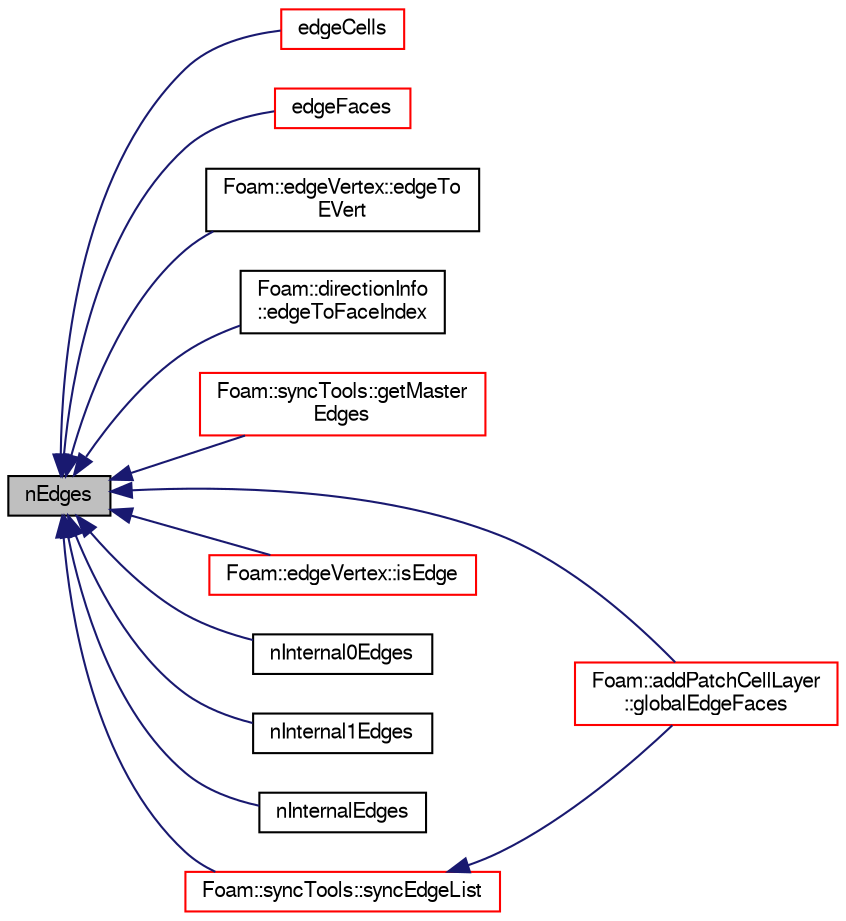 digraph "nEdges"
{
  bgcolor="transparent";
  edge [fontname="FreeSans",fontsize="10",labelfontname="FreeSans",labelfontsize="10"];
  node [fontname="FreeSans",fontsize="10",shape=record];
  rankdir="LR";
  Node1 [label="nEdges",height=0.2,width=0.4,color="black", fillcolor="grey75", style="filled" fontcolor="black"];
  Node1 -> Node2 [dir="back",color="midnightblue",fontsize="10",style="solid",fontname="FreeSans"];
  Node2 [label="edgeCells",height=0.2,width=0.4,color="red",URL="$a01911.html#ace31b3054f7cff27298f5b79359efe2e"];
  Node1 -> Node3 [dir="back",color="midnightblue",fontsize="10",style="solid",fontname="FreeSans"];
  Node3 [label="edgeFaces",height=0.2,width=0.4,color="red",URL="$a01911.html#ab456054a1e7e1a07261799f50167916f"];
  Node1 -> Node4 [dir="back",color="midnightblue",fontsize="10",style="solid",fontname="FreeSans"];
  Node4 [label="Foam::edgeVertex::edgeTo\lEVert",height=0.2,width=0.4,color="black",URL="$a00600.html#a1e202b1ab8a96e5fbd02958e29524d24",tooltip="Convert edgeI to eVert. "];
  Node1 -> Node5 [dir="back",color="midnightblue",fontsize="10",style="solid",fontname="FreeSans"];
  Node5 [label="Foam::directionInfo\l::edgeToFaceIndex",height=0.2,width=0.4,color="black",URL="$a00520.html#ae91026257717a2d46454adf53e72da4d",tooltip="Given edge on hex cell find corresponding edge on face. Is either. "];
  Node1 -> Node6 [dir="back",color="midnightblue",fontsize="10",style="solid",fontname="FreeSans"];
  Node6 [label="Foam::syncTools::getMaster\lEdges",height=0.2,width=0.4,color="red",URL="$a02474.html#a96d0f41e2ad80738744f967818ff34a2",tooltip="Get per edge whether it is uncoupled or a master of a. "];
  Node1 -> Node7 [dir="back",color="midnightblue",fontsize="10",style="solid",fontname="FreeSans"];
  Node7 [label="Foam::addPatchCellLayer\l::globalEdgeFaces",height=0.2,width=0.4,color="red",URL="$a00025.html#aeea8524ff2d092f53488dd1cb593c58e",tooltip="Per patch edge the pp faces (in global indices) using it. Uses. "];
  Node1 -> Node8 [dir="back",color="midnightblue",fontsize="10",style="solid",fontname="FreeSans"];
  Node8 [label="Foam::edgeVertex::isEdge",height=0.2,width=0.4,color="red",URL="$a00600.html#a41bb4fbf7e5af9ad942e457104c9e4d1",tooltip="Is eVert an edge? "];
  Node1 -> Node9 [dir="back",color="midnightblue",fontsize="10",style="solid",fontname="FreeSans"];
  Node9 [label="nInternal0Edges",height=0.2,width=0.4,color="black",URL="$a01911.html#a6f3c22b4425bc2380f8264c38a31c076",tooltip="Internal edges (i.e. not on boundary face) using. "];
  Node1 -> Node10 [dir="back",color="midnightblue",fontsize="10",style="solid",fontname="FreeSans"];
  Node10 [label="nInternal1Edges",height=0.2,width=0.4,color="black",URL="$a01911.html#ad63a341b252fbd34d3d50216b9b584dc",tooltip="Internal edges using 0 or 1 boundary point. "];
  Node1 -> Node11 [dir="back",color="midnightblue",fontsize="10",style="solid",fontname="FreeSans"];
  Node11 [label="nInternalEdges",height=0.2,width=0.4,color="black",URL="$a01911.html#a3b322af5609b09f5d4f4b6fda11930df",tooltip="Internal edges using 0,1 or 2 boundary points. "];
  Node1 -> Node12 [dir="back",color="midnightblue",fontsize="10",style="solid",fontname="FreeSans"];
  Node12 [label="Foam::syncTools::syncEdgeList",height=0.2,width=0.4,color="red",URL="$a02474.html#a5ed3e64d2ef89e3823674727ea1b3d58",tooltip="Synchronize values on all mesh edges. "];
  Node12 -> Node7 [dir="back",color="midnightblue",fontsize="10",style="solid",fontname="FreeSans"];
}
